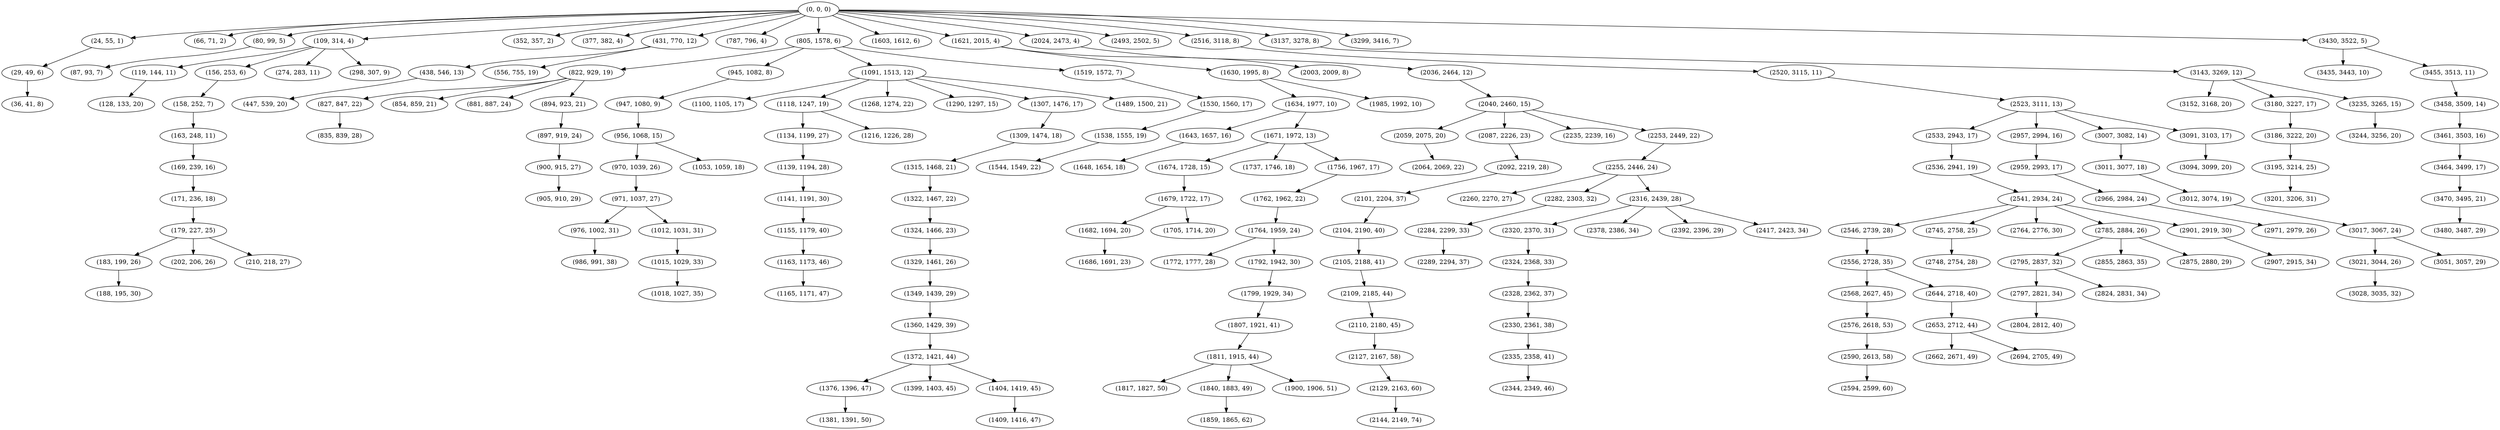 digraph tree {
    "(0, 0, 0)";
    "(24, 55, 1)";
    "(29, 49, 6)";
    "(36, 41, 8)";
    "(66, 71, 2)";
    "(80, 99, 5)";
    "(87, 93, 7)";
    "(109, 314, 4)";
    "(119, 144, 11)";
    "(128, 133, 20)";
    "(156, 253, 6)";
    "(158, 252, 7)";
    "(163, 248, 11)";
    "(169, 239, 16)";
    "(171, 236, 18)";
    "(179, 227, 25)";
    "(183, 199, 26)";
    "(188, 195, 30)";
    "(202, 206, 26)";
    "(210, 218, 27)";
    "(274, 283, 11)";
    "(298, 307, 9)";
    "(352, 357, 2)";
    "(377, 382, 4)";
    "(431, 770, 12)";
    "(438, 546, 13)";
    "(447, 539, 20)";
    "(556, 755, 19)";
    "(787, 796, 4)";
    "(805, 1578, 6)";
    "(822, 929, 19)";
    "(827, 847, 22)";
    "(835, 839, 28)";
    "(854, 859, 21)";
    "(881, 887, 24)";
    "(894, 923, 21)";
    "(897, 919, 24)";
    "(900, 915, 27)";
    "(905, 910, 29)";
    "(945, 1082, 8)";
    "(947, 1080, 9)";
    "(956, 1068, 15)";
    "(970, 1039, 26)";
    "(971, 1037, 27)";
    "(976, 1002, 31)";
    "(986, 991, 38)";
    "(1012, 1031, 31)";
    "(1015, 1029, 33)";
    "(1018, 1027, 35)";
    "(1053, 1059, 18)";
    "(1091, 1513, 12)";
    "(1100, 1105, 17)";
    "(1118, 1247, 19)";
    "(1134, 1199, 27)";
    "(1139, 1194, 28)";
    "(1141, 1191, 30)";
    "(1155, 1179, 40)";
    "(1163, 1173, 46)";
    "(1165, 1171, 47)";
    "(1216, 1226, 28)";
    "(1268, 1274, 22)";
    "(1290, 1297, 15)";
    "(1307, 1476, 17)";
    "(1309, 1474, 18)";
    "(1315, 1468, 21)";
    "(1322, 1467, 22)";
    "(1324, 1466, 23)";
    "(1329, 1461, 26)";
    "(1349, 1439, 29)";
    "(1360, 1429, 39)";
    "(1372, 1421, 44)";
    "(1376, 1396, 47)";
    "(1381, 1391, 50)";
    "(1399, 1403, 45)";
    "(1404, 1419, 45)";
    "(1409, 1416, 47)";
    "(1489, 1500, 21)";
    "(1519, 1572, 7)";
    "(1530, 1560, 17)";
    "(1538, 1555, 19)";
    "(1544, 1549, 22)";
    "(1603, 1612, 6)";
    "(1621, 2015, 4)";
    "(1630, 1995, 8)";
    "(1634, 1977, 10)";
    "(1643, 1657, 16)";
    "(1648, 1654, 18)";
    "(1671, 1972, 13)";
    "(1674, 1728, 15)";
    "(1679, 1722, 17)";
    "(1682, 1694, 20)";
    "(1686, 1691, 23)";
    "(1705, 1714, 20)";
    "(1737, 1746, 18)";
    "(1756, 1967, 17)";
    "(1762, 1962, 22)";
    "(1764, 1959, 24)";
    "(1772, 1777, 28)";
    "(1792, 1942, 30)";
    "(1799, 1929, 34)";
    "(1807, 1921, 41)";
    "(1811, 1915, 44)";
    "(1817, 1827, 50)";
    "(1840, 1883, 49)";
    "(1859, 1865, 62)";
    "(1900, 1906, 51)";
    "(1985, 1992, 10)";
    "(2003, 2009, 8)";
    "(2024, 2473, 4)";
    "(2036, 2464, 12)";
    "(2040, 2460, 15)";
    "(2059, 2075, 20)";
    "(2064, 2069, 22)";
    "(2087, 2226, 23)";
    "(2092, 2219, 28)";
    "(2101, 2204, 37)";
    "(2104, 2190, 40)";
    "(2105, 2188, 41)";
    "(2109, 2185, 44)";
    "(2110, 2180, 45)";
    "(2127, 2167, 58)";
    "(2129, 2163, 60)";
    "(2144, 2149, 74)";
    "(2235, 2239, 16)";
    "(2253, 2449, 22)";
    "(2255, 2446, 24)";
    "(2260, 2270, 27)";
    "(2282, 2303, 32)";
    "(2284, 2299, 33)";
    "(2289, 2294, 37)";
    "(2316, 2439, 28)";
    "(2320, 2370, 31)";
    "(2324, 2368, 33)";
    "(2328, 2362, 37)";
    "(2330, 2361, 38)";
    "(2335, 2358, 41)";
    "(2344, 2349, 46)";
    "(2378, 2386, 34)";
    "(2392, 2396, 29)";
    "(2417, 2423, 34)";
    "(2493, 2502, 5)";
    "(2516, 3118, 8)";
    "(2520, 3115, 11)";
    "(2523, 3111, 13)";
    "(2533, 2943, 17)";
    "(2536, 2941, 19)";
    "(2541, 2934, 24)";
    "(2546, 2739, 28)";
    "(2556, 2728, 35)";
    "(2568, 2627, 45)";
    "(2576, 2618, 53)";
    "(2590, 2613, 58)";
    "(2594, 2599, 60)";
    "(2644, 2718, 40)";
    "(2653, 2712, 44)";
    "(2662, 2671, 49)";
    "(2694, 2705, 49)";
    "(2745, 2758, 25)";
    "(2748, 2754, 28)";
    "(2764, 2776, 30)";
    "(2785, 2884, 26)";
    "(2795, 2837, 32)";
    "(2797, 2821, 34)";
    "(2804, 2812, 40)";
    "(2824, 2831, 34)";
    "(2855, 2863, 35)";
    "(2875, 2880, 29)";
    "(2901, 2919, 30)";
    "(2907, 2915, 34)";
    "(2957, 2994, 16)";
    "(2959, 2993, 17)";
    "(2966, 2984, 24)";
    "(2971, 2979, 26)";
    "(3007, 3082, 14)";
    "(3011, 3077, 18)";
    "(3012, 3074, 19)";
    "(3017, 3067, 24)";
    "(3021, 3044, 26)";
    "(3028, 3035, 32)";
    "(3051, 3057, 29)";
    "(3091, 3103, 17)";
    "(3094, 3099, 20)";
    "(3137, 3278, 8)";
    "(3143, 3269, 12)";
    "(3152, 3168, 20)";
    "(3180, 3227, 17)";
    "(3186, 3222, 20)";
    "(3195, 3214, 25)";
    "(3201, 3206, 31)";
    "(3235, 3265, 15)";
    "(3244, 3256, 20)";
    "(3299, 3416, 7)";
    "(3430, 3522, 5)";
    "(3435, 3443, 10)";
    "(3455, 3513, 11)";
    "(3458, 3509, 14)";
    "(3461, 3503, 16)";
    "(3464, 3499, 17)";
    "(3470, 3495, 21)";
    "(3480, 3487, 29)";
    "(0, 0, 0)" -> "(24, 55, 1)";
    "(0, 0, 0)" -> "(66, 71, 2)";
    "(0, 0, 0)" -> "(80, 99, 5)";
    "(0, 0, 0)" -> "(109, 314, 4)";
    "(0, 0, 0)" -> "(352, 357, 2)";
    "(0, 0, 0)" -> "(377, 382, 4)";
    "(0, 0, 0)" -> "(431, 770, 12)";
    "(0, 0, 0)" -> "(787, 796, 4)";
    "(0, 0, 0)" -> "(805, 1578, 6)";
    "(0, 0, 0)" -> "(1603, 1612, 6)";
    "(0, 0, 0)" -> "(1621, 2015, 4)";
    "(0, 0, 0)" -> "(2024, 2473, 4)";
    "(0, 0, 0)" -> "(2493, 2502, 5)";
    "(0, 0, 0)" -> "(2516, 3118, 8)";
    "(0, 0, 0)" -> "(3137, 3278, 8)";
    "(0, 0, 0)" -> "(3299, 3416, 7)";
    "(0, 0, 0)" -> "(3430, 3522, 5)";
    "(24, 55, 1)" -> "(29, 49, 6)";
    "(29, 49, 6)" -> "(36, 41, 8)";
    "(80, 99, 5)" -> "(87, 93, 7)";
    "(109, 314, 4)" -> "(119, 144, 11)";
    "(109, 314, 4)" -> "(156, 253, 6)";
    "(109, 314, 4)" -> "(274, 283, 11)";
    "(109, 314, 4)" -> "(298, 307, 9)";
    "(119, 144, 11)" -> "(128, 133, 20)";
    "(156, 253, 6)" -> "(158, 252, 7)";
    "(158, 252, 7)" -> "(163, 248, 11)";
    "(163, 248, 11)" -> "(169, 239, 16)";
    "(169, 239, 16)" -> "(171, 236, 18)";
    "(171, 236, 18)" -> "(179, 227, 25)";
    "(179, 227, 25)" -> "(183, 199, 26)";
    "(179, 227, 25)" -> "(202, 206, 26)";
    "(179, 227, 25)" -> "(210, 218, 27)";
    "(183, 199, 26)" -> "(188, 195, 30)";
    "(431, 770, 12)" -> "(438, 546, 13)";
    "(431, 770, 12)" -> "(556, 755, 19)";
    "(438, 546, 13)" -> "(447, 539, 20)";
    "(805, 1578, 6)" -> "(822, 929, 19)";
    "(805, 1578, 6)" -> "(945, 1082, 8)";
    "(805, 1578, 6)" -> "(1091, 1513, 12)";
    "(805, 1578, 6)" -> "(1519, 1572, 7)";
    "(822, 929, 19)" -> "(827, 847, 22)";
    "(822, 929, 19)" -> "(854, 859, 21)";
    "(822, 929, 19)" -> "(881, 887, 24)";
    "(822, 929, 19)" -> "(894, 923, 21)";
    "(827, 847, 22)" -> "(835, 839, 28)";
    "(894, 923, 21)" -> "(897, 919, 24)";
    "(897, 919, 24)" -> "(900, 915, 27)";
    "(900, 915, 27)" -> "(905, 910, 29)";
    "(945, 1082, 8)" -> "(947, 1080, 9)";
    "(947, 1080, 9)" -> "(956, 1068, 15)";
    "(956, 1068, 15)" -> "(970, 1039, 26)";
    "(956, 1068, 15)" -> "(1053, 1059, 18)";
    "(970, 1039, 26)" -> "(971, 1037, 27)";
    "(971, 1037, 27)" -> "(976, 1002, 31)";
    "(971, 1037, 27)" -> "(1012, 1031, 31)";
    "(976, 1002, 31)" -> "(986, 991, 38)";
    "(1012, 1031, 31)" -> "(1015, 1029, 33)";
    "(1015, 1029, 33)" -> "(1018, 1027, 35)";
    "(1091, 1513, 12)" -> "(1100, 1105, 17)";
    "(1091, 1513, 12)" -> "(1118, 1247, 19)";
    "(1091, 1513, 12)" -> "(1268, 1274, 22)";
    "(1091, 1513, 12)" -> "(1290, 1297, 15)";
    "(1091, 1513, 12)" -> "(1307, 1476, 17)";
    "(1091, 1513, 12)" -> "(1489, 1500, 21)";
    "(1118, 1247, 19)" -> "(1134, 1199, 27)";
    "(1118, 1247, 19)" -> "(1216, 1226, 28)";
    "(1134, 1199, 27)" -> "(1139, 1194, 28)";
    "(1139, 1194, 28)" -> "(1141, 1191, 30)";
    "(1141, 1191, 30)" -> "(1155, 1179, 40)";
    "(1155, 1179, 40)" -> "(1163, 1173, 46)";
    "(1163, 1173, 46)" -> "(1165, 1171, 47)";
    "(1307, 1476, 17)" -> "(1309, 1474, 18)";
    "(1309, 1474, 18)" -> "(1315, 1468, 21)";
    "(1315, 1468, 21)" -> "(1322, 1467, 22)";
    "(1322, 1467, 22)" -> "(1324, 1466, 23)";
    "(1324, 1466, 23)" -> "(1329, 1461, 26)";
    "(1329, 1461, 26)" -> "(1349, 1439, 29)";
    "(1349, 1439, 29)" -> "(1360, 1429, 39)";
    "(1360, 1429, 39)" -> "(1372, 1421, 44)";
    "(1372, 1421, 44)" -> "(1376, 1396, 47)";
    "(1372, 1421, 44)" -> "(1399, 1403, 45)";
    "(1372, 1421, 44)" -> "(1404, 1419, 45)";
    "(1376, 1396, 47)" -> "(1381, 1391, 50)";
    "(1404, 1419, 45)" -> "(1409, 1416, 47)";
    "(1519, 1572, 7)" -> "(1530, 1560, 17)";
    "(1530, 1560, 17)" -> "(1538, 1555, 19)";
    "(1538, 1555, 19)" -> "(1544, 1549, 22)";
    "(1621, 2015, 4)" -> "(1630, 1995, 8)";
    "(1621, 2015, 4)" -> "(2003, 2009, 8)";
    "(1630, 1995, 8)" -> "(1634, 1977, 10)";
    "(1630, 1995, 8)" -> "(1985, 1992, 10)";
    "(1634, 1977, 10)" -> "(1643, 1657, 16)";
    "(1634, 1977, 10)" -> "(1671, 1972, 13)";
    "(1643, 1657, 16)" -> "(1648, 1654, 18)";
    "(1671, 1972, 13)" -> "(1674, 1728, 15)";
    "(1671, 1972, 13)" -> "(1737, 1746, 18)";
    "(1671, 1972, 13)" -> "(1756, 1967, 17)";
    "(1674, 1728, 15)" -> "(1679, 1722, 17)";
    "(1679, 1722, 17)" -> "(1682, 1694, 20)";
    "(1679, 1722, 17)" -> "(1705, 1714, 20)";
    "(1682, 1694, 20)" -> "(1686, 1691, 23)";
    "(1756, 1967, 17)" -> "(1762, 1962, 22)";
    "(1762, 1962, 22)" -> "(1764, 1959, 24)";
    "(1764, 1959, 24)" -> "(1772, 1777, 28)";
    "(1764, 1959, 24)" -> "(1792, 1942, 30)";
    "(1792, 1942, 30)" -> "(1799, 1929, 34)";
    "(1799, 1929, 34)" -> "(1807, 1921, 41)";
    "(1807, 1921, 41)" -> "(1811, 1915, 44)";
    "(1811, 1915, 44)" -> "(1817, 1827, 50)";
    "(1811, 1915, 44)" -> "(1840, 1883, 49)";
    "(1811, 1915, 44)" -> "(1900, 1906, 51)";
    "(1840, 1883, 49)" -> "(1859, 1865, 62)";
    "(2024, 2473, 4)" -> "(2036, 2464, 12)";
    "(2036, 2464, 12)" -> "(2040, 2460, 15)";
    "(2040, 2460, 15)" -> "(2059, 2075, 20)";
    "(2040, 2460, 15)" -> "(2087, 2226, 23)";
    "(2040, 2460, 15)" -> "(2235, 2239, 16)";
    "(2040, 2460, 15)" -> "(2253, 2449, 22)";
    "(2059, 2075, 20)" -> "(2064, 2069, 22)";
    "(2087, 2226, 23)" -> "(2092, 2219, 28)";
    "(2092, 2219, 28)" -> "(2101, 2204, 37)";
    "(2101, 2204, 37)" -> "(2104, 2190, 40)";
    "(2104, 2190, 40)" -> "(2105, 2188, 41)";
    "(2105, 2188, 41)" -> "(2109, 2185, 44)";
    "(2109, 2185, 44)" -> "(2110, 2180, 45)";
    "(2110, 2180, 45)" -> "(2127, 2167, 58)";
    "(2127, 2167, 58)" -> "(2129, 2163, 60)";
    "(2129, 2163, 60)" -> "(2144, 2149, 74)";
    "(2253, 2449, 22)" -> "(2255, 2446, 24)";
    "(2255, 2446, 24)" -> "(2260, 2270, 27)";
    "(2255, 2446, 24)" -> "(2282, 2303, 32)";
    "(2255, 2446, 24)" -> "(2316, 2439, 28)";
    "(2282, 2303, 32)" -> "(2284, 2299, 33)";
    "(2284, 2299, 33)" -> "(2289, 2294, 37)";
    "(2316, 2439, 28)" -> "(2320, 2370, 31)";
    "(2316, 2439, 28)" -> "(2378, 2386, 34)";
    "(2316, 2439, 28)" -> "(2392, 2396, 29)";
    "(2316, 2439, 28)" -> "(2417, 2423, 34)";
    "(2320, 2370, 31)" -> "(2324, 2368, 33)";
    "(2324, 2368, 33)" -> "(2328, 2362, 37)";
    "(2328, 2362, 37)" -> "(2330, 2361, 38)";
    "(2330, 2361, 38)" -> "(2335, 2358, 41)";
    "(2335, 2358, 41)" -> "(2344, 2349, 46)";
    "(2516, 3118, 8)" -> "(2520, 3115, 11)";
    "(2520, 3115, 11)" -> "(2523, 3111, 13)";
    "(2523, 3111, 13)" -> "(2533, 2943, 17)";
    "(2523, 3111, 13)" -> "(2957, 2994, 16)";
    "(2523, 3111, 13)" -> "(3007, 3082, 14)";
    "(2523, 3111, 13)" -> "(3091, 3103, 17)";
    "(2533, 2943, 17)" -> "(2536, 2941, 19)";
    "(2536, 2941, 19)" -> "(2541, 2934, 24)";
    "(2541, 2934, 24)" -> "(2546, 2739, 28)";
    "(2541, 2934, 24)" -> "(2745, 2758, 25)";
    "(2541, 2934, 24)" -> "(2764, 2776, 30)";
    "(2541, 2934, 24)" -> "(2785, 2884, 26)";
    "(2541, 2934, 24)" -> "(2901, 2919, 30)";
    "(2546, 2739, 28)" -> "(2556, 2728, 35)";
    "(2556, 2728, 35)" -> "(2568, 2627, 45)";
    "(2556, 2728, 35)" -> "(2644, 2718, 40)";
    "(2568, 2627, 45)" -> "(2576, 2618, 53)";
    "(2576, 2618, 53)" -> "(2590, 2613, 58)";
    "(2590, 2613, 58)" -> "(2594, 2599, 60)";
    "(2644, 2718, 40)" -> "(2653, 2712, 44)";
    "(2653, 2712, 44)" -> "(2662, 2671, 49)";
    "(2653, 2712, 44)" -> "(2694, 2705, 49)";
    "(2745, 2758, 25)" -> "(2748, 2754, 28)";
    "(2785, 2884, 26)" -> "(2795, 2837, 32)";
    "(2785, 2884, 26)" -> "(2855, 2863, 35)";
    "(2785, 2884, 26)" -> "(2875, 2880, 29)";
    "(2795, 2837, 32)" -> "(2797, 2821, 34)";
    "(2795, 2837, 32)" -> "(2824, 2831, 34)";
    "(2797, 2821, 34)" -> "(2804, 2812, 40)";
    "(2901, 2919, 30)" -> "(2907, 2915, 34)";
    "(2957, 2994, 16)" -> "(2959, 2993, 17)";
    "(2959, 2993, 17)" -> "(2966, 2984, 24)";
    "(2966, 2984, 24)" -> "(2971, 2979, 26)";
    "(3007, 3082, 14)" -> "(3011, 3077, 18)";
    "(3011, 3077, 18)" -> "(3012, 3074, 19)";
    "(3012, 3074, 19)" -> "(3017, 3067, 24)";
    "(3017, 3067, 24)" -> "(3021, 3044, 26)";
    "(3017, 3067, 24)" -> "(3051, 3057, 29)";
    "(3021, 3044, 26)" -> "(3028, 3035, 32)";
    "(3091, 3103, 17)" -> "(3094, 3099, 20)";
    "(3137, 3278, 8)" -> "(3143, 3269, 12)";
    "(3143, 3269, 12)" -> "(3152, 3168, 20)";
    "(3143, 3269, 12)" -> "(3180, 3227, 17)";
    "(3143, 3269, 12)" -> "(3235, 3265, 15)";
    "(3180, 3227, 17)" -> "(3186, 3222, 20)";
    "(3186, 3222, 20)" -> "(3195, 3214, 25)";
    "(3195, 3214, 25)" -> "(3201, 3206, 31)";
    "(3235, 3265, 15)" -> "(3244, 3256, 20)";
    "(3430, 3522, 5)" -> "(3435, 3443, 10)";
    "(3430, 3522, 5)" -> "(3455, 3513, 11)";
    "(3455, 3513, 11)" -> "(3458, 3509, 14)";
    "(3458, 3509, 14)" -> "(3461, 3503, 16)";
    "(3461, 3503, 16)" -> "(3464, 3499, 17)";
    "(3464, 3499, 17)" -> "(3470, 3495, 21)";
    "(3470, 3495, 21)" -> "(3480, 3487, 29)";
}
